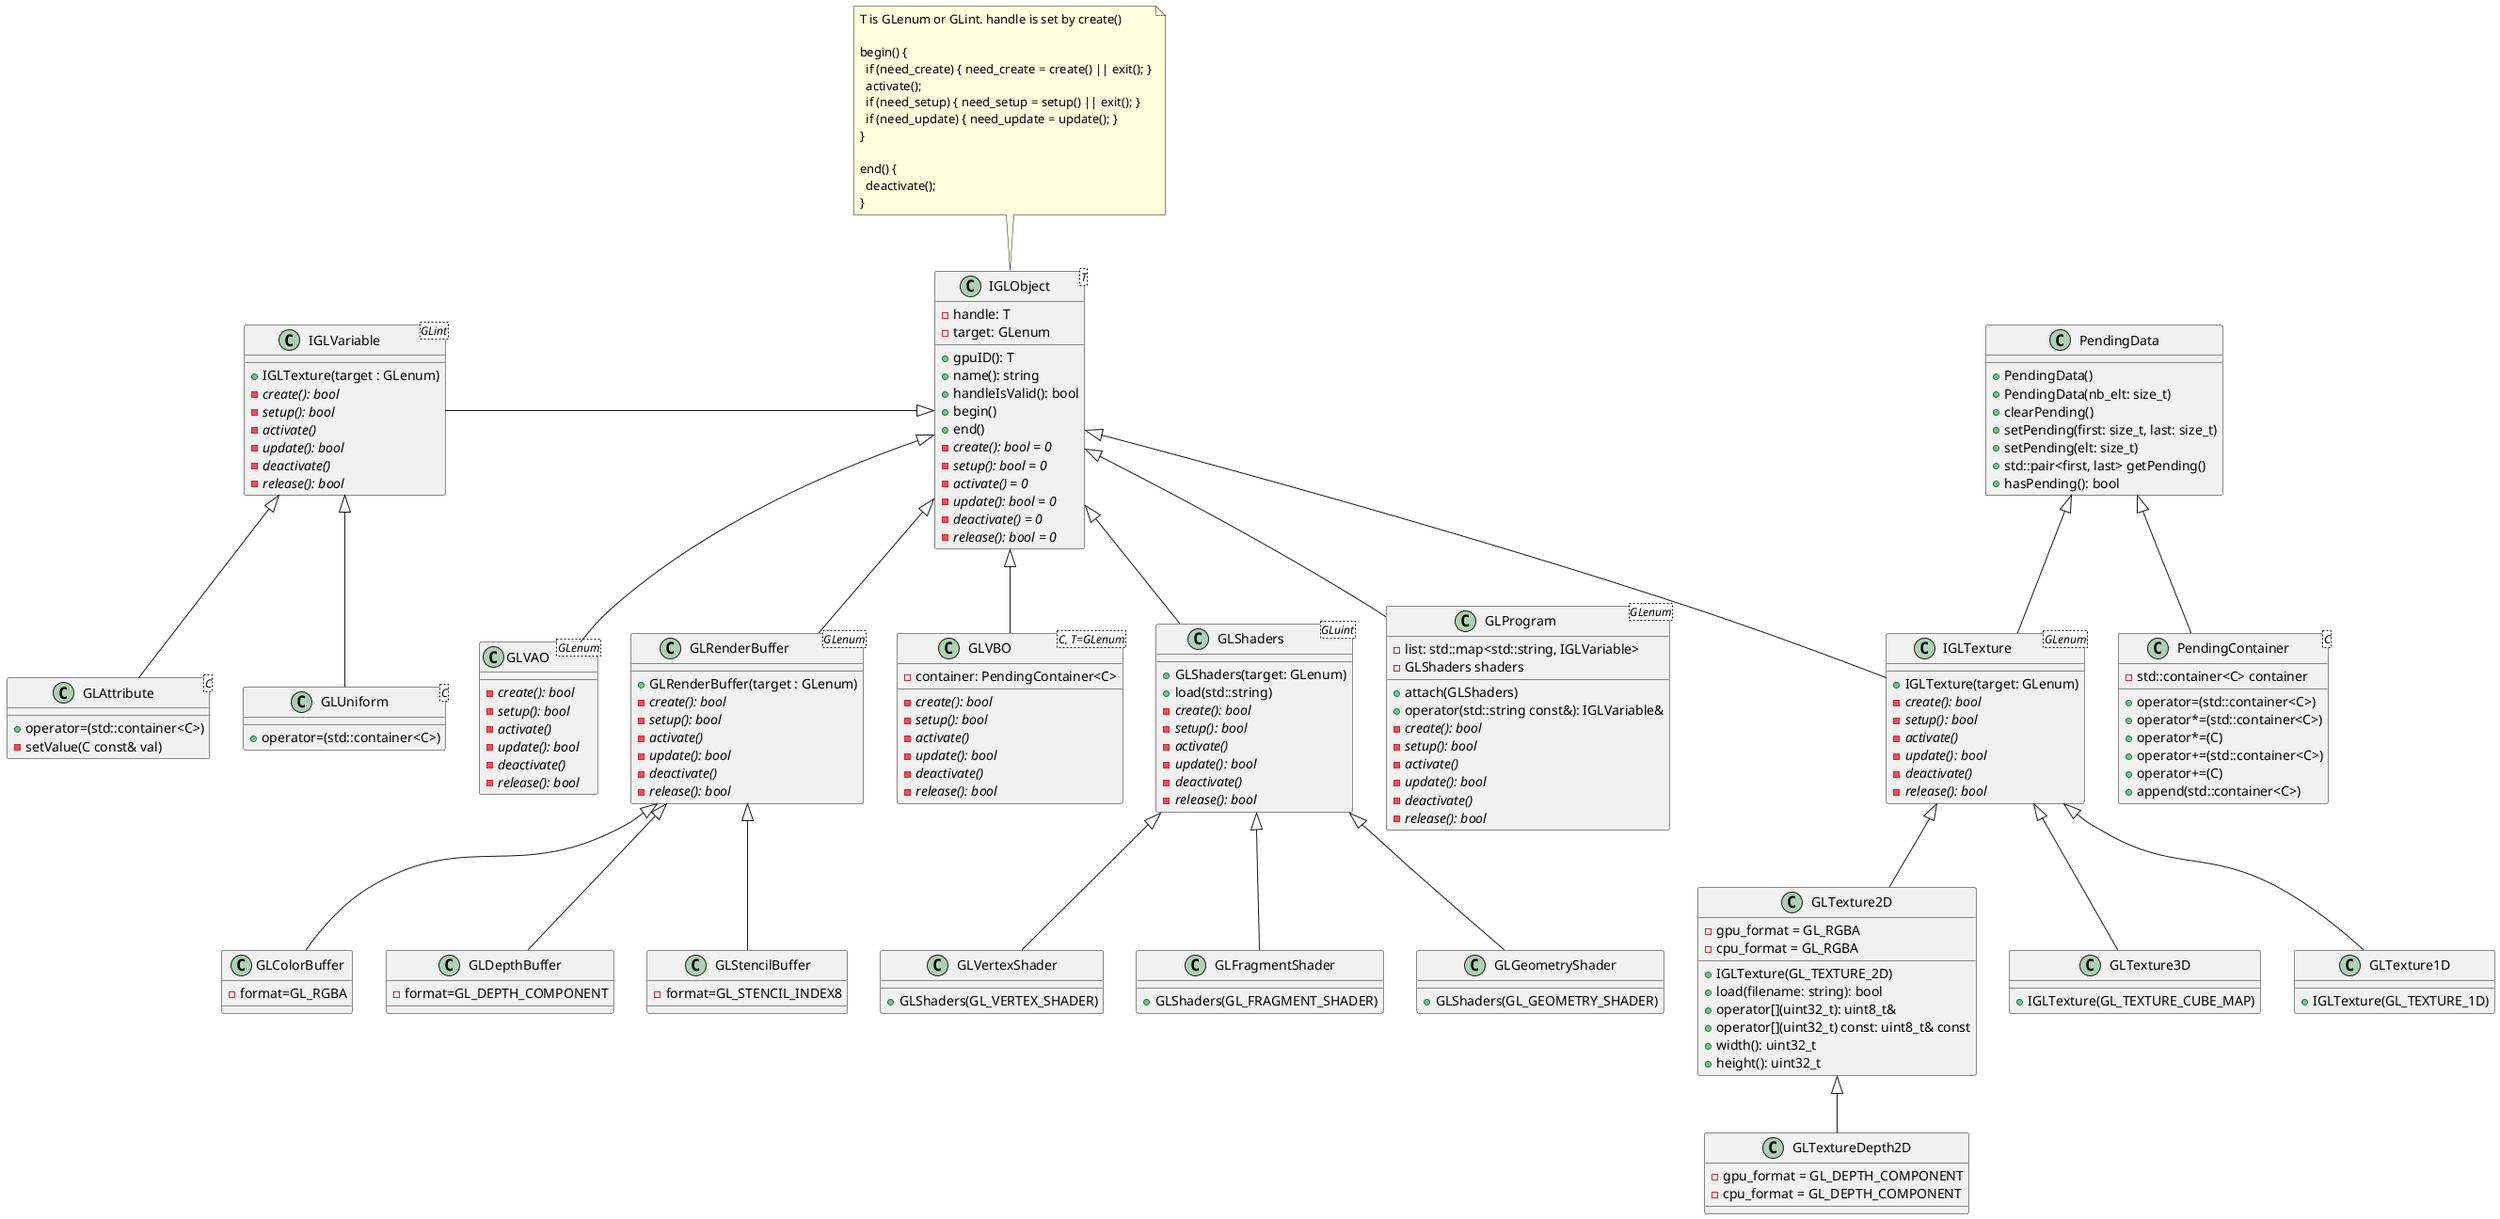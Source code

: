@startuml

' OpenGL class inheritance

note as NoteBegin
T is GLenum or GLint. handle is set by create()

begin() {
  if (need_create) { need_create = create() || exit(); }
  activate();
  if (need_setup) { need_setup = setup() || exit(); }
  if (need_update) { need_update = update(); }
}

end() {
  deactivate();
}
end note

NoteBegin .. IGLObject
class IGLObject<T> {
+ gpuID(): T
+ name(): string
+ handleIsValid(): bool
+ begin()
+ end()
-{abstract} create(): bool = 0
-{abstract} setup(): bool = 0
-{abstract} activate() = 0
-{abstract} update(): bool = 0
-{abstract} deactivate() = 0
-{abstract} release(): bool = 0
- handle: T
- target: GLenum
}

class PendingData {
+ PendingData()
+ PendingData(nb_elt: size_t)
+ clearPending()
+ setPending(first: size_t, last: size_t)
+ setPending(elt: size_t)
+ std::pair<first, last> getPending()
+ hasPending(): bool
}

class PendingContainer<C> {
-std::container<C> container
+operator=(std::container<C>)
+operator*=(std::container<C>)
+operator*=(C)
+operator+=(std::container<C>)
+operator+=(C)
+append(std::container<C>)
}

PendingData <|-- PendingContainer

class IGLTexture<GLenum> {
+IGLTexture(target: GLenum)
-{abstract} create(): bool
-{abstract} setup(): bool
-{abstract} activate()
-{abstract} update(): bool
-{abstract} deactivate()
-{abstract} release(): bool
}

class GLTexture2D {
+IGLTexture(GL_TEXTURE_2D)
+load(filename: string): bool
+operator[](uint32_t): uint8_t&
+operator[](uint32_t) const: uint8_t& const
+width(): uint32_t
+height(): uint32_t
-gpu_format = GL_RGBA
-cpu_format = GL_RGBA
}

class GLTextureDepth2D {
-gpu_format = GL_DEPTH_COMPONENT
-cpu_format = GL_DEPTH_COMPONENT
}

class GLTexture3D {
+IGLTexture(GL_TEXTURE_CUBE_MAP)
}

class GLTexture1D {
+IGLTexture(GL_TEXTURE_1D)
}

IGLTexture <|-- GLTexture1D
IGLTexture <|-- GLTexture2D
GLTexture2D <|-- GLTextureDepth2D
IGLTexture <|-- GLTexture3D

class GLShaders<GLuint> {
+GLShaders(target: GLenum)
+load(std::string)
-{abstract} create(): bool
-{abstract} setup(): bool
-{abstract} activate()
-{abstract} update(): bool
-{abstract} deactivate()
-{abstract} release(): bool
}

class GLVertexShader {
+GLShaders(GL_VERTEX_SHADER)
}

class GLFragmentShader {
+GLShaders(GL_FRAGMENT_SHADER)
}

class GLGeometryShader {
+GLShaders(GL_GEOMETRY_SHADER)
}

GLShaders <|-- GLVertexShader
GLShaders <|-- GLFragmentShader
GLShaders <|-- GLGeometryShader

class GLProgram<GLenum> {
+attach(GLShaders)
+operator(std::string const&): IGLVariable&
-list: std::map<std::string, IGLVariable>
-{abstract} create(): bool
-{abstract} setup(): bool
-{abstract} activate()
-{abstract} update(): bool
-{abstract} deactivate()
-{abstract} release(): bool
-GLShaders shaders
}

' GLProgram .> GLShaders
' IGLVariable <- "list" GLProgram
' GLProgram --> "1" GLVertexShader
' GLProgram --> "1" GLFragmentShader
' GLProgram --> "0..1" GLGeometryShader

class GLVAO<GLenum> {
-{abstract} create(): bool
-{abstract} setup(): bool
-{abstract} activate()
-{abstract} update(): bool
-{abstract} deactivate()
-{abstract} release(): bool
}

class GLRenderBuffer<GLenum> {
+ GLRenderBuffer(target : GLenum)
-{abstract} create(): bool
-{abstract} setup(): bool
-{abstract} activate()
-{abstract} update(): bool
-{abstract} deactivate()
-{abstract} release(): bool
}

class GLColorBuffer {
-format=GL_RGBA
}

class GLDepthBuffer {
-format=GL_DEPTH_COMPONENT
}

class GLStencilBuffer {
-format=GL_STENCIL_INDEX8
}

class GLVBO<C, T=GLenum> {
-container: PendingContainer<C>
-{abstract} create(): bool
-{abstract} setup(): bool
-{abstract} activate()
-{abstract} update(): bool
-{abstract} deactivate()
-{abstract} release(): bool
}

class IGLVariable<GLint> {
+IGLTexture(target : GLenum)
-{abstract} create(): bool
-{abstract} setup(): bool
-{abstract} activate()
-{abstract} update(): bool
-{abstract} deactivate()
-{abstract} release(): bool
}

class GLUniform<C> {
+operator=(std::container<C>)
}

class GLAttribute<C> {
+operator=(std::container<C>)
-setValue(C const& val)
}

IGLVariable <|-- GLUniform
IGLVariable <|-- GLAttribute

PendingData <|-- IGLTexture
IGLObject <|-- IGLTexture
IGLObject <|-- GLVBO
' GLVBO <-- GLAttribute
' PendingContainer <- GLVBO
IGLObject <|-- GLVAO
IGLObject <|-- GLShaders
IGLObject <|-- GLProgram
IGLVariable -|> IGLObject

IGLObject <|-- GLRenderBuffer
GLRenderBuffer <|-- GLColorBuffer
GLRenderBuffer <|-- GLDepthBuffer
GLRenderBuffer <|-- GLStencilBuffer

@enduml
